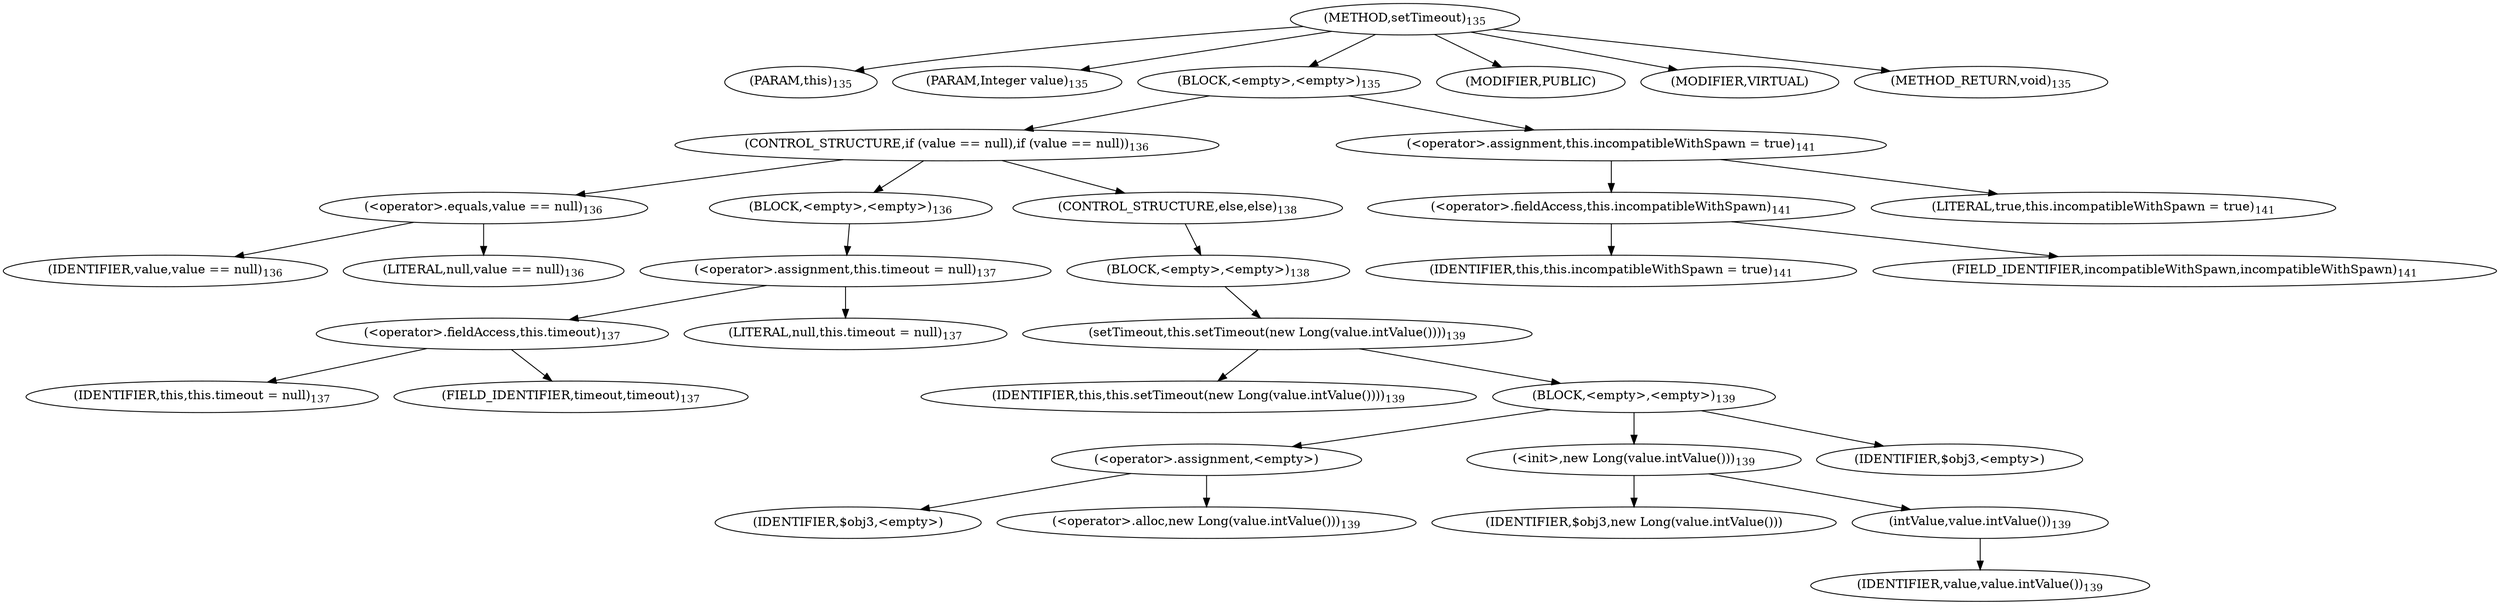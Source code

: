 digraph "setTimeout" {  
"157" [label = <(METHOD,setTimeout)<SUB>135</SUB>> ]
"6" [label = <(PARAM,this)<SUB>135</SUB>> ]
"158" [label = <(PARAM,Integer value)<SUB>135</SUB>> ]
"159" [label = <(BLOCK,&lt;empty&gt;,&lt;empty&gt;)<SUB>135</SUB>> ]
"160" [label = <(CONTROL_STRUCTURE,if (value == null),if (value == null))<SUB>136</SUB>> ]
"161" [label = <(&lt;operator&gt;.equals,value == null)<SUB>136</SUB>> ]
"162" [label = <(IDENTIFIER,value,value == null)<SUB>136</SUB>> ]
"163" [label = <(LITERAL,null,value == null)<SUB>136</SUB>> ]
"164" [label = <(BLOCK,&lt;empty&gt;,&lt;empty&gt;)<SUB>136</SUB>> ]
"165" [label = <(&lt;operator&gt;.assignment,this.timeout = null)<SUB>137</SUB>> ]
"166" [label = <(&lt;operator&gt;.fieldAccess,this.timeout)<SUB>137</SUB>> ]
"167" [label = <(IDENTIFIER,this,this.timeout = null)<SUB>137</SUB>> ]
"168" [label = <(FIELD_IDENTIFIER,timeout,timeout)<SUB>137</SUB>> ]
"169" [label = <(LITERAL,null,this.timeout = null)<SUB>137</SUB>> ]
"170" [label = <(CONTROL_STRUCTURE,else,else)<SUB>138</SUB>> ]
"171" [label = <(BLOCK,&lt;empty&gt;,&lt;empty&gt;)<SUB>138</SUB>> ]
"172" [label = <(setTimeout,this.setTimeout(new Long(value.intValue())))<SUB>139</SUB>> ]
"5" [label = <(IDENTIFIER,this,this.setTimeout(new Long(value.intValue())))<SUB>139</SUB>> ]
"173" [label = <(BLOCK,&lt;empty&gt;,&lt;empty&gt;)<SUB>139</SUB>> ]
"174" [label = <(&lt;operator&gt;.assignment,&lt;empty&gt;)> ]
"175" [label = <(IDENTIFIER,$obj3,&lt;empty&gt;)> ]
"176" [label = <(&lt;operator&gt;.alloc,new Long(value.intValue()))<SUB>139</SUB>> ]
"177" [label = <(&lt;init&gt;,new Long(value.intValue()))<SUB>139</SUB>> ]
"178" [label = <(IDENTIFIER,$obj3,new Long(value.intValue()))> ]
"179" [label = <(intValue,value.intValue())<SUB>139</SUB>> ]
"180" [label = <(IDENTIFIER,value,value.intValue())<SUB>139</SUB>> ]
"181" [label = <(IDENTIFIER,$obj3,&lt;empty&gt;)> ]
"182" [label = <(&lt;operator&gt;.assignment,this.incompatibleWithSpawn = true)<SUB>141</SUB>> ]
"183" [label = <(&lt;operator&gt;.fieldAccess,this.incompatibleWithSpawn)<SUB>141</SUB>> ]
"184" [label = <(IDENTIFIER,this,this.incompatibleWithSpawn = true)<SUB>141</SUB>> ]
"185" [label = <(FIELD_IDENTIFIER,incompatibleWithSpawn,incompatibleWithSpawn)<SUB>141</SUB>> ]
"186" [label = <(LITERAL,true,this.incompatibleWithSpawn = true)<SUB>141</SUB>> ]
"187" [label = <(MODIFIER,PUBLIC)> ]
"188" [label = <(MODIFIER,VIRTUAL)> ]
"189" [label = <(METHOD_RETURN,void)<SUB>135</SUB>> ]
  "157" -> "6" 
  "157" -> "158" 
  "157" -> "159" 
  "157" -> "187" 
  "157" -> "188" 
  "157" -> "189" 
  "159" -> "160" 
  "159" -> "182" 
  "160" -> "161" 
  "160" -> "164" 
  "160" -> "170" 
  "161" -> "162" 
  "161" -> "163" 
  "164" -> "165" 
  "165" -> "166" 
  "165" -> "169" 
  "166" -> "167" 
  "166" -> "168" 
  "170" -> "171" 
  "171" -> "172" 
  "172" -> "5" 
  "172" -> "173" 
  "173" -> "174" 
  "173" -> "177" 
  "173" -> "181" 
  "174" -> "175" 
  "174" -> "176" 
  "177" -> "178" 
  "177" -> "179" 
  "179" -> "180" 
  "182" -> "183" 
  "182" -> "186" 
  "183" -> "184" 
  "183" -> "185" 
}

